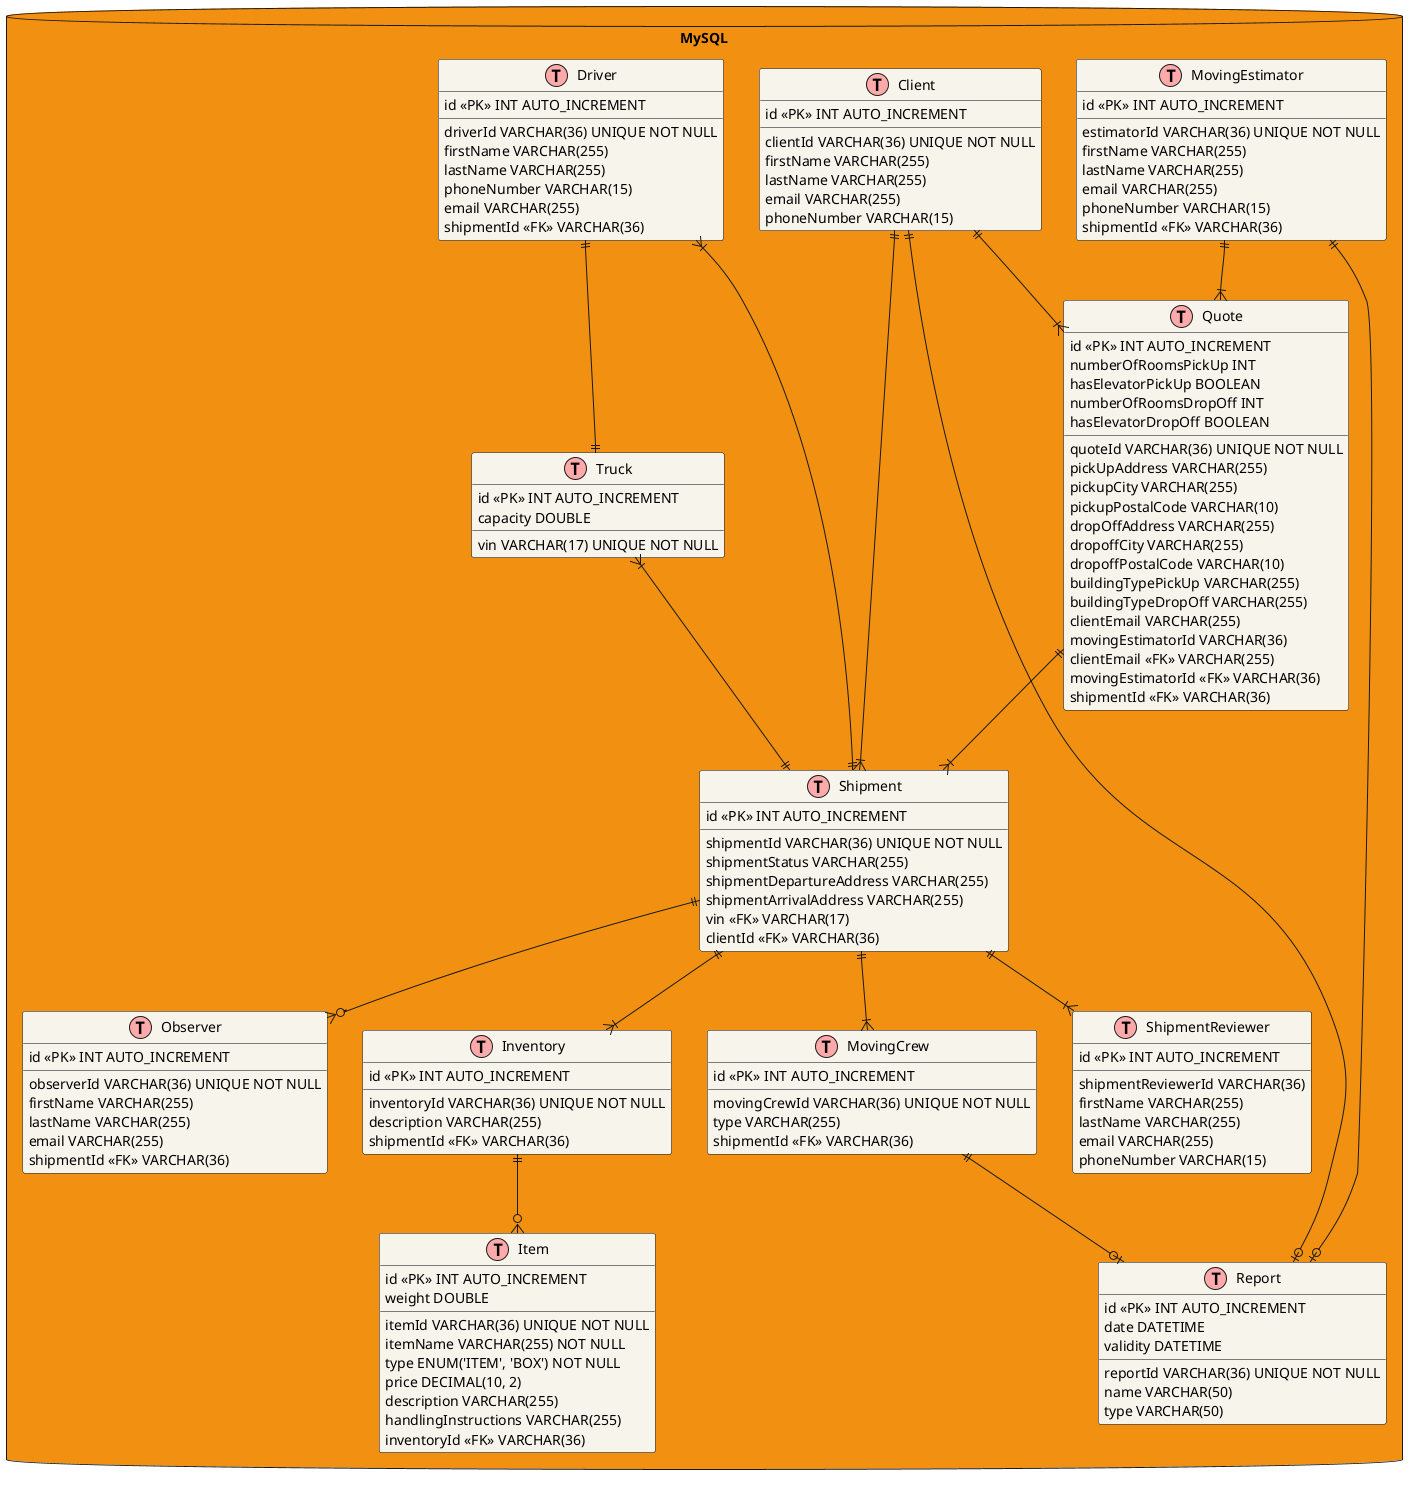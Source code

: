@startuml

!define TABLE(name) class name << (T,#FFAAAA) >>
!define PRIMARY_KEY(field) field << PK >>
!define FOREIGN_KEY(field) field << FK >>

skinparam class {
    BackgroundColor #f7f4eb
    BorderColor Black
}

skinparam classAttribute {
    BackgroundColor #f7f4eb
    BorderColor Black
}

Database "MySQL" as BoundedContextMySQL #f29111 {

        TABLE(Client) {
            PRIMARY_KEY(id) INT AUTO_INCREMENT
            clientId VARCHAR(36) UNIQUE NOT NULL
            firstName VARCHAR(255)
            lastName VARCHAR(255)
            email VARCHAR(255)
            phoneNumber VARCHAR(15)
        }

        TABLE(Truck) {
            PRIMARY_KEY(id) INT AUTO_INCREMENT
            vin VARCHAR(17) UNIQUE NOT NULL
            capacity DOUBLE
        }

        TABLE(Inventory) {
            PRIMARY_KEY(id) INT AUTO_INCREMENT
            inventoryId VARCHAR(36) UNIQUE NOT NULL
            description VARCHAR(255)
            FOREIGN_KEY(shipmentId) VARCHAR(36)
        }

        TABLE(Item) {
            PRIMARY_KEY(id) INT AUTO_INCREMENT
            itemId VARCHAR(36) UNIQUE NOT NULL
            itemName VARCHAR(255) NOT NULL
            type ENUM('ITEM', 'BOX') NOT NULL
            price DECIMAL(10, 2)
            description VARCHAR(255)
            weight DOUBLE
            handlingInstructions VARCHAR(255)
            FOREIGN_KEY(inventoryId) VARCHAR(36)
        }

        TABLE(Quote){
            PRIMARY_KEY(id) INT AUTO_INCREMENT
            quoteId VARCHAR(36) UNIQUE NOT NULL
            pickUpAddress VARCHAR(255)
            pickupCity VARCHAR(255)
            pickupPostalCode VARCHAR(10)
            dropOffAddress VARCHAR(255)
            dropoffCity VARCHAR(255)
            dropoffPostalCode VARCHAR(10)
            buildingTypePickUp VARCHAR(255)
            numberOfRoomsPickUp INT
            hasElevatorPickUp BOOLEAN
            buildingTypeDropOff VARCHAR(255)
            numberOfRoomsDropOff INT
            hasElevatorDropOff BOOLEAN
            clientEmail VARCHAR(255)
            movingEstimatorId VARCHAR(36)
            FOREIGN_KEY(clientEmail) VARCHAR(255)
            FOREIGN_KEY(movingEstimatorId) VARCHAR(36)
            FOREIGN_KEY(shipmentId) VARCHAR(36)
        }

        TABLE(Shipment) {
            PRIMARY_KEY(id) INT AUTO_INCREMENT
            shipmentId VARCHAR(36) UNIQUE NOT NULL
            shipmentStatus VARCHAR(255)
            shipmentDepartureAddress VARCHAR(255)
            shipmentArrivalAddress VARCHAR(255)
            FOREIGN_KEY(vin) VARCHAR(17)
            FOREIGN_KEY(clientId) VARCHAR(36)
        }

        TABLE(MovingCrew) {
            PRIMARY_KEY(id) INT AUTO_INCREMENT
            movingCrewId VARCHAR(36) UNIQUE NOT NULL
            type VARCHAR(255)
            FOREIGN_KEY(shipmentId) VARCHAR(36)
        }

        TABLE(Driver) {
            PRIMARY_KEY(id) INT AUTO_INCREMENT
            driverId VARCHAR(36) UNIQUE NOT NULL
            firstName VARCHAR(255)
            lastName VARCHAR(255)
            phoneNumber VARCHAR(15)
            email VARCHAR(255)
            FOREIGN_KEY(shipmentId) VARCHAR(36)
        }

        TABLE(ShipmentReviewer) {
            PRIMARY_KEY(id) INT AUTO_INCREMENT
            shipmentReviewerId VARCHAR(36)
            firstName VARCHAR(255)
            lastName VARCHAR(255)
            email VARCHAR(255)
            phoneNumber VARCHAR(15)
        }

        TABLE(Observer) {
            PRIMARY_KEY(id) INT AUTO_INCREMENT
            observerId VARCHAR(36) UNIQUE NOT NULL
            firstName VARCHAR(255)
            lastName VARCHAR(255)
            email VARCHAR(255)
            FOREIGN_KEY(shipmentId) VARCHAR(36)
        }

        TABLE(MovingEstimator) {
            PRIMARY_KEY(id) INT AUTO_INCREMENT
            estimatorId VARCHAR(36) UNIQUE NOT NULL
            firstName VARCHAR(255)
            lastName VARCHAR(255)
            email VARCHAR(255)
            phoneNumber VARCHAR(15)
            FOREIGN_KEY(shipmentId) VARCHAR(36)
        }

        TABLE(Report) {
            PRIMARY_KEY(id) INT AUTO_INCREMENT
            reportId VARCHAR(36) UNIQUE NOT NULL
            name VARCHAR(50)
            type VARCHAR(50)
            date DATETIME
            validity DATETIME
        }
}

    Client ||--|{ Shipment
    Truck }|--|| Shipment
    Shipment ||--|{ MovingCrew
    MovingCrew ||--o| Report
    Driver }|--|| Shipment
    Shipment ||--o{ Observer
    Shipment ||--|{ ShipmentReviewer
    Driver ||--|| Truck
    Inventory ||--o{ Item
    Client ||--o| Report
    Shipment ||--|{ Inventory
    Client ||--|{ Quote
    Quote ||--|{ Shipment
    MovingEstimator ||--|{ Quote
    MovingEstimator ||--o| Report

@enduml
